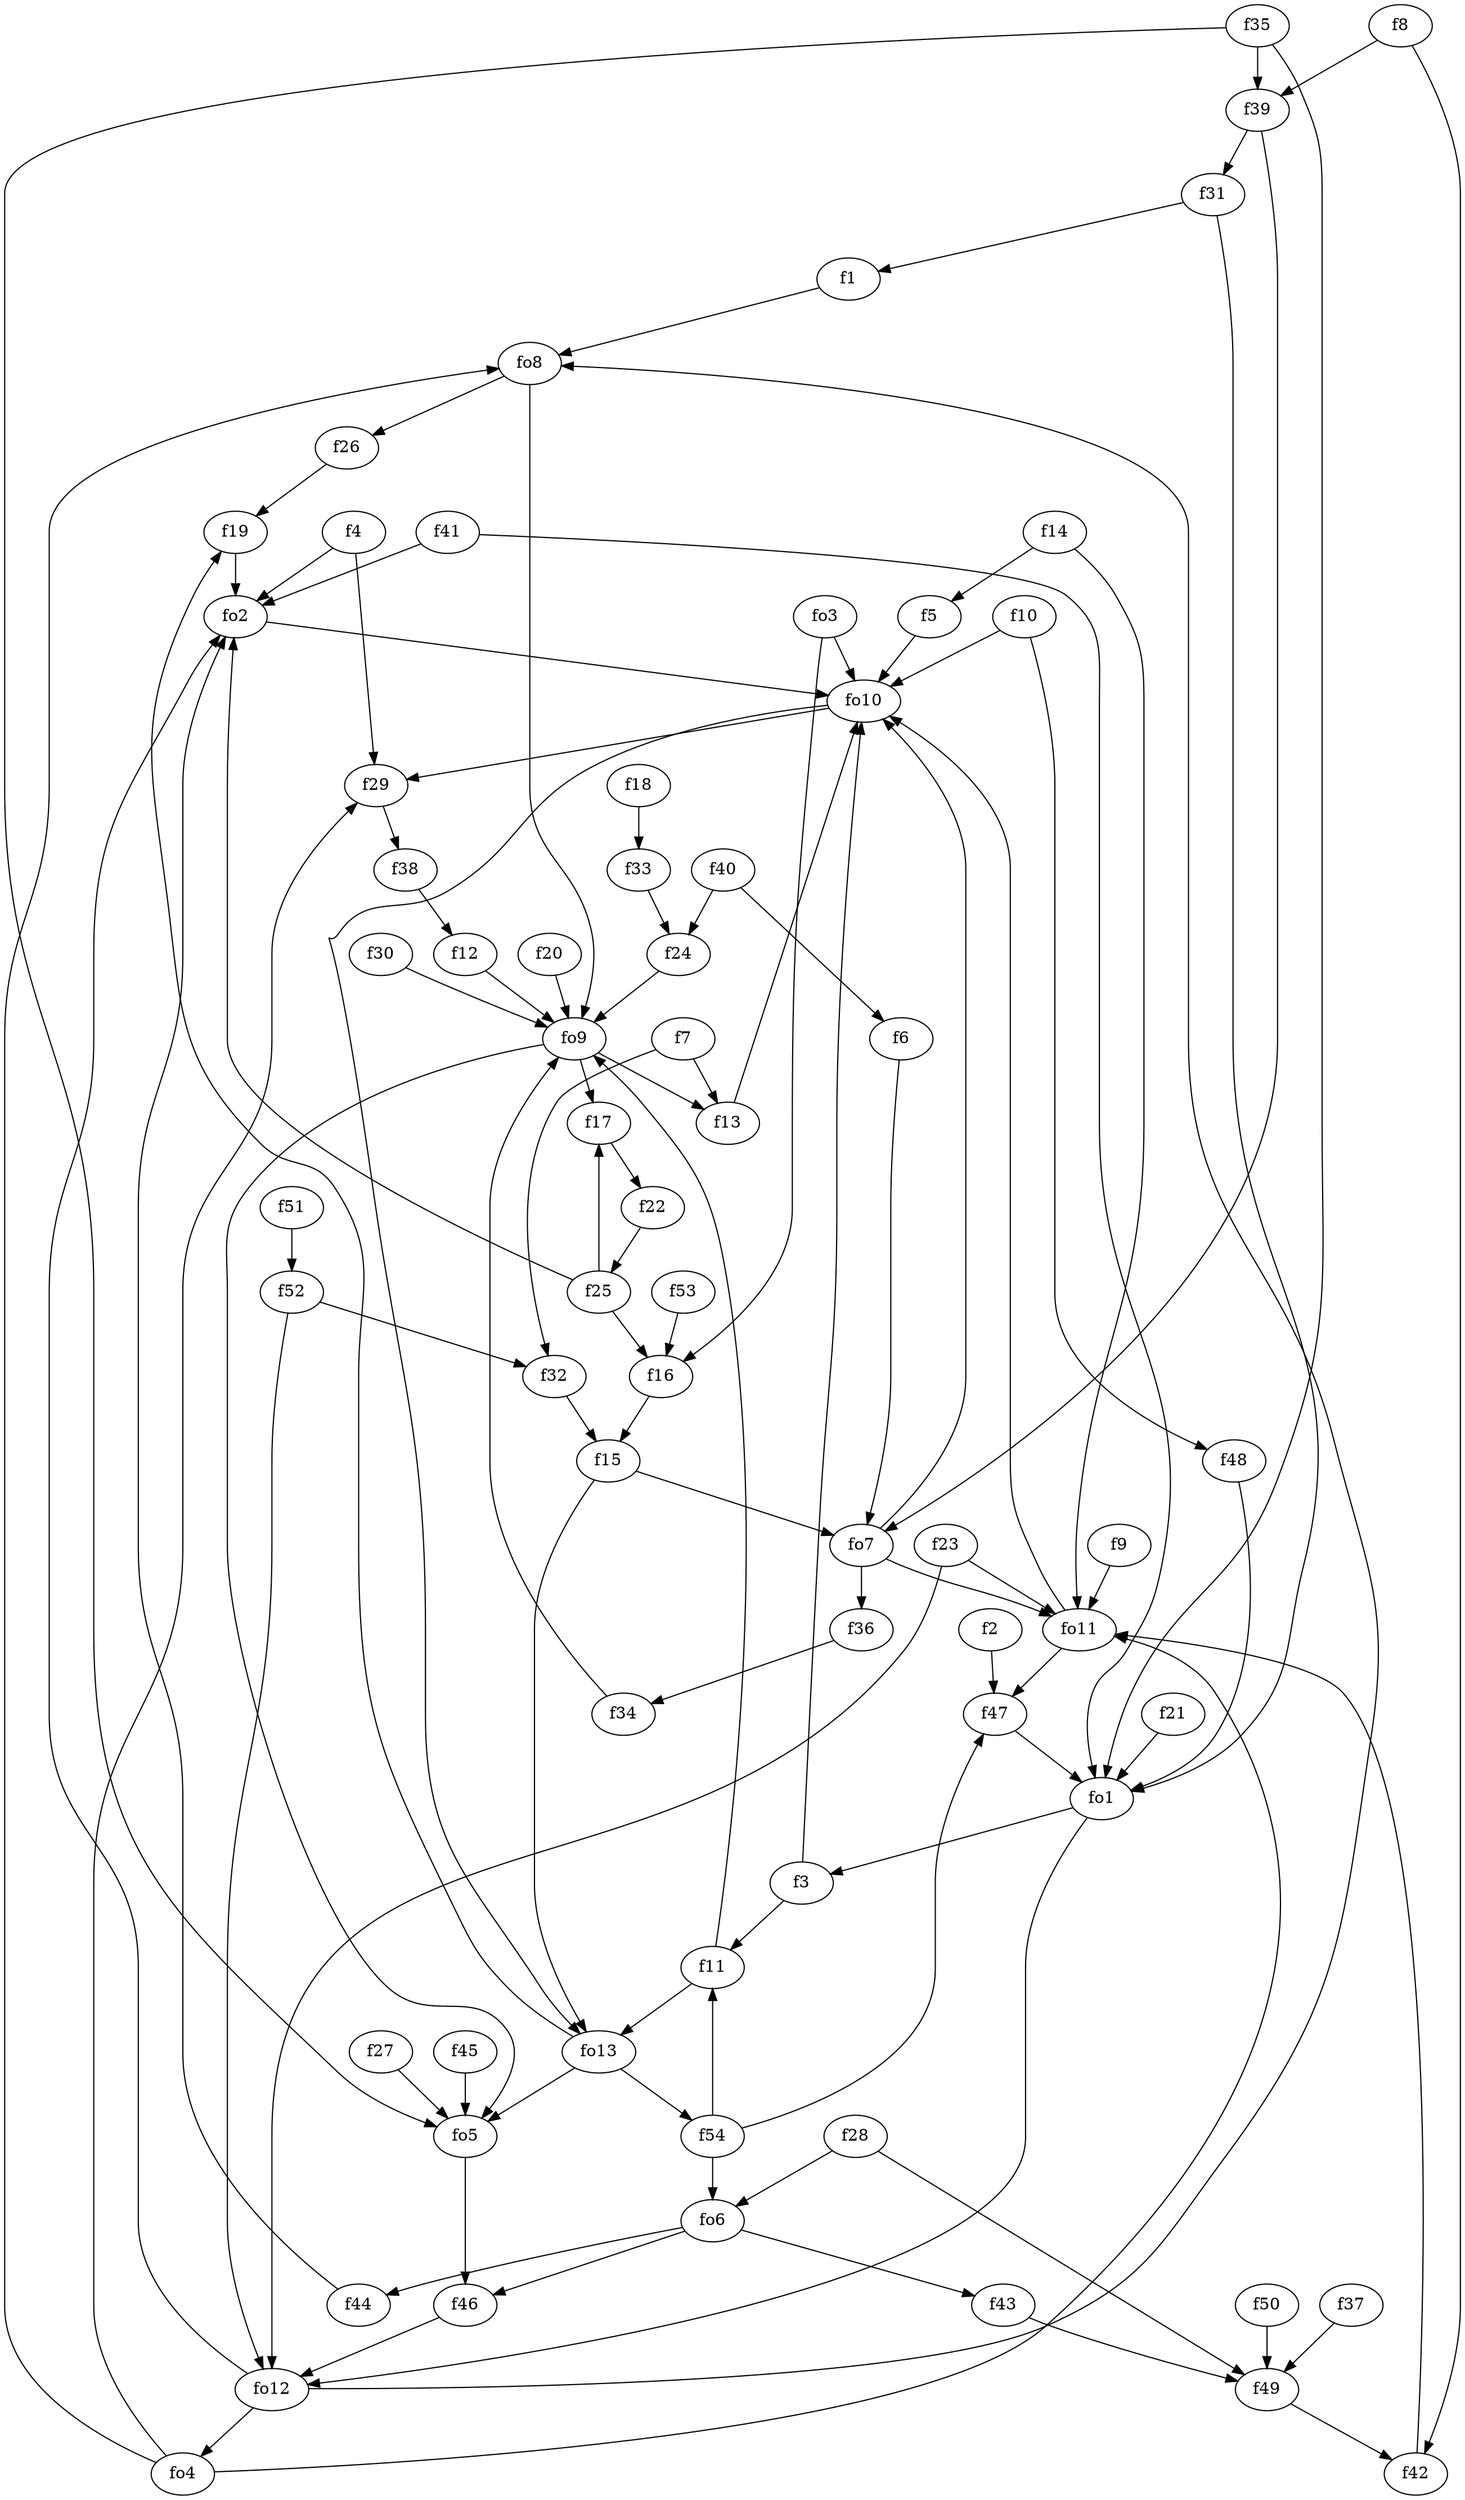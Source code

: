 strict digraph  {
f1;
f2;
f3;
f4;
f5;
f6;
f7;
f8;
f9;
f10;
f11;
f12;
f13;
f14;
f15;
f16;
f17;
f18;
f19;
f20;
f21;
f22;
f23;
f24;
f25;
f26;
f27;
f28;
f29;
f30;
f31;
f32;
f33;
f34;
f35;
f36;
f37;
f38;
f39;
f40;
f41;
f42;
f43;
f44;
f45;
f46;
f47;
f48;
f49;
f50;
f51;
f52;
f53;
f54;
fo1;
fo2;
fo3;
fo4;
fo5;
fo6;
fo7;
fo8;
fo9;
fo10;
fo11;
fo12;
fo13;
f1 -> fo8  [weight=2];
f2 -> f47  [weight=2];
f3 -> fo10  [weight=2];
f3 -> f11  [weight=2];
f4 -> fo2  [weight=2];
f4 -> f29  [weight=2];
f5 -> fo10  [weight=2];
f6 -> fo7  [weight=2];
f7 -> f32  [weight=2];
f7 -> f13  [weight=2];
f8 -> f39  [weight=2];
f8 -> f42  [weight=2];
f9 -> fo11  [weight=2];
f10 -> fo10  [weight=2];
f10 -> f48  [weight=2];
f11 -> fo13  [weight=2];
f11 -> fo9  [weight=2];
f12 -> fo9  [weight=2];
f13 -> fo10  [weight=2];
f14 -> f5  [weight=2];
f14 -> fo11  [weight=2];
f15 -> fo13  [weight=2];
f15 -> fo7  [weight=2];
f16 -> f15  [weight=2];
f17 -> f22  [weight=2];
f18 -> f33  [weight=2];
f19 -> fo2  [weight=2];
f20 -> fo9  [weight=2];
f21 -> fo1  [weight=2];
f22 -> f25  [weight=2];
f23 -> fo12  [weight=2];
f23 -> fo11  [weight=2];
f24 -> fo9  [weight=2];
f25 -> f17  [weight=2];
f25 -> fo2  [weight=2];
f25 -> f16  [weight=2];
f26 -> f19  [weight=2];
f27 -> fo5  [weight=2];
f28 -> fo6  [weight=2];
f28 -> f49  [weight=2];
f29 -> f38  [weight=2];
f30 -> fo9  [weight=2];
f31 -> fo1  [weight=2];
f31 -> f1  [weight=2];
f32 -> f15  [weight=2];
f33 -> f24  [weight=2];
f34 -> fo9  [weight=2];
f35 -> f39  [weight=2];
f35 -> fo5  [weight=2];
f35 -> fo1  [weight=2];
f36 -> f34  [weight=2];
f37 -> f49  [weight=2];
f38 -> f12  [weight=2];
f39 -> f31  [weight=2];
f39 -> fo7  [weight=2];
f40 -> f6  [weight=2];
f40 -> f24  [weight=2];
f41 -> fo1  [weight=2];
f41 -> fo2  [weight=2];
f42 -> fo11  [weight=2];
f43 -> f49  [weight=2];
f44 -> fo2  [weight=2];
f45 -> fo5  [weight=2];
f46 -> fo12  [weight=2];
f47 -> fo1  [weight=2];
f48 -> fo1  [weight=2];
f49 -> f42  [weight=2];
f50 -> f49  [weight=2];
f51 -> f52  [weight=2];
f52 -> f32  [weight=2];
f52 -> fo12  [weight=2];
f53 -> f16  [weight=2];
f54 -> fo6  [weight=2];
f54 -> f11  [weight=2];
f54 -> f47  [weight=2];
fo1 -> f3  [weight=2];
fo1 -> fo12  [weight=2];
fo2 -> fo10  [weight=2];
fo3 -> fo10  [weight=2];
fo3 -> f16  [weight=2];
fo4 -> f29  [weight=2];
fo4 -> fo11  [weight=2];
fo4 -> fo8  [weight=2];
fo5 -> f46  [weight=2];
fo6 -> f46  [weight=2];
fo6 -> f43  [weight=2];
fo6 -> f44  [weight=2];
fo7 -> fo10  [weight=2];
fo7 -> fo11  [weight=2];
fo7 -> f36  [weight=2];
fo8 -> f26  [weight=2];
fo8 -> fo9  [weight=2];
fo9 -> f17  [weight=2];
fo9 -> f13  [weight=2];
fo9 -> fo5  [weight=2];
fo10 -> fo13  [weight=2];
fo10 -> f29  [weight=2];
fo11 -> fo10  [weight=2];
fo11 -> f47  [weight=2];
fo12 -> fo8  [weight=2];
fo12 -> fo2  [weight=2];
fo12 -> fo4  [weight=2];
fo13 -> fo5  [weight=2];
fo13 -> f54  [weight=2];
fo13 -> f19  [weight=2];
}
